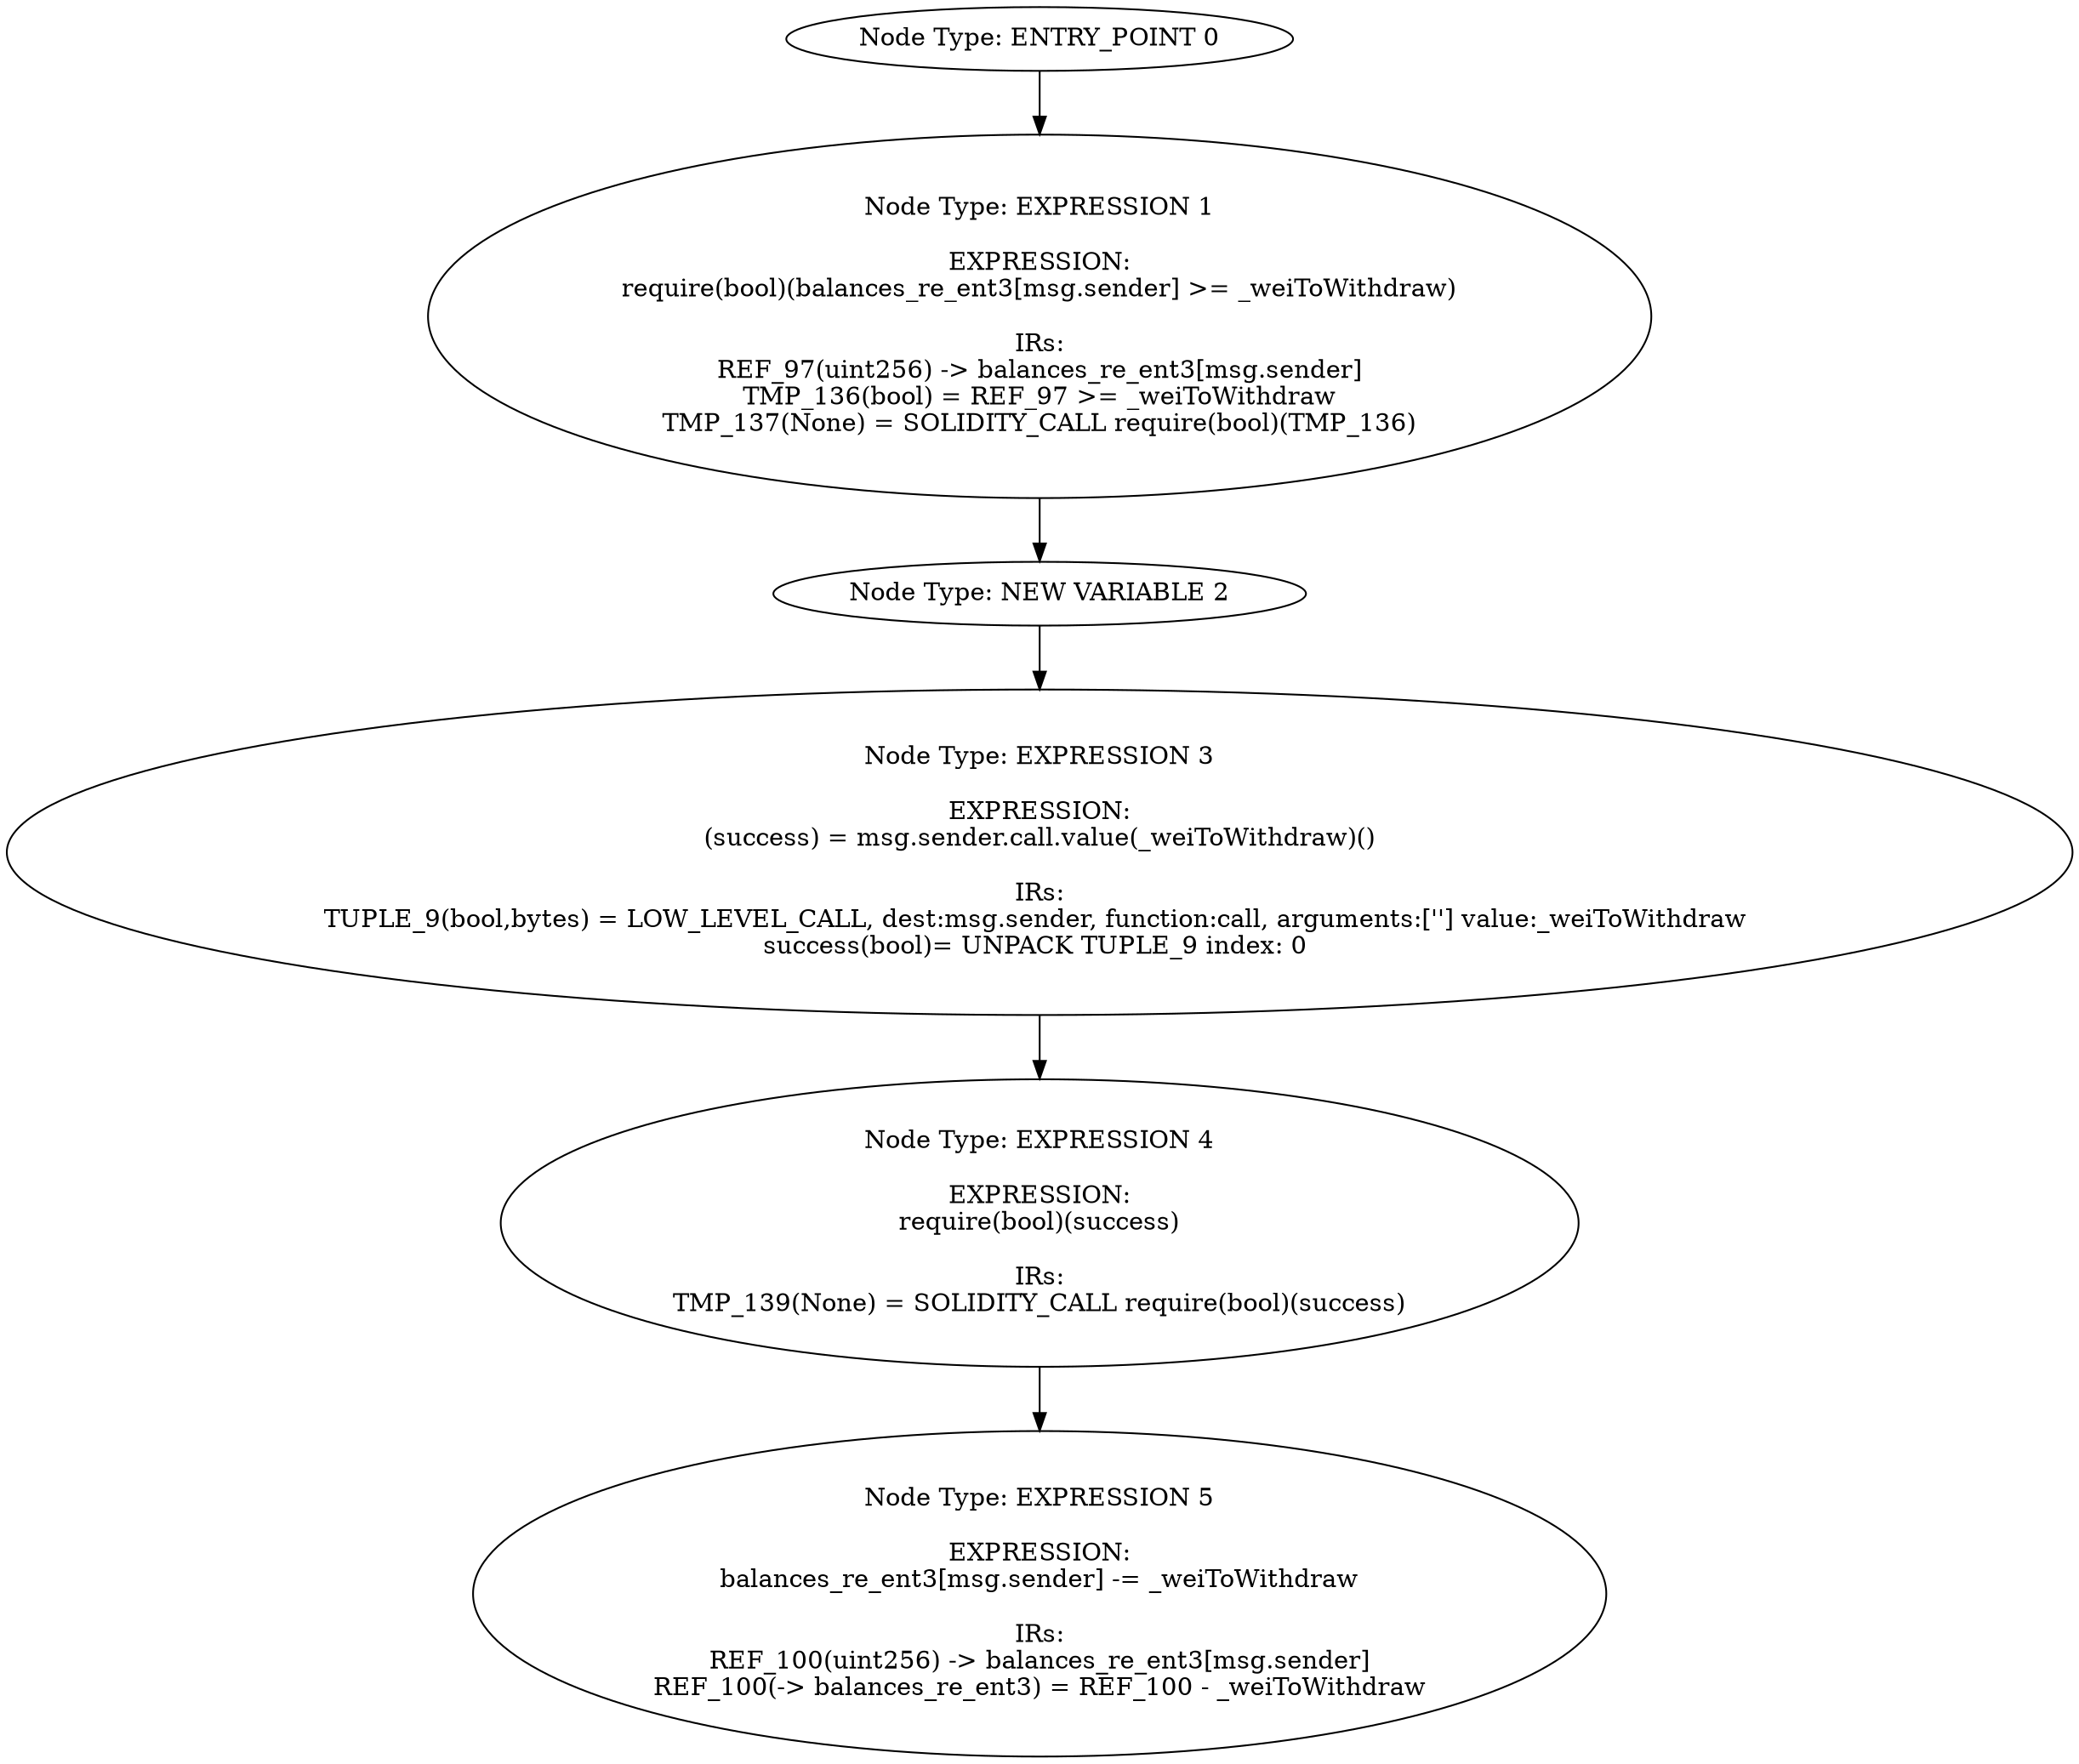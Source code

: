 digraph{
0[label="Node Type: ENTRY_POINT 0
"];
0->1;
1[label="Node Type: EXPRESSION 1

EXPRESSION:
require(bool)(balances_re_ent3[msg.sender] >= _weiToWithdraw)

IRs:
REF_97(uint256) -> balances_re_ent3[msg.sender]
TMP_136(bool) = REF_97 >= _weiToWithdraw
TMP_137(None) = SOLIDITY_CALL require(bool)(TMP_136)"];
1->2;
2[label="Node Type: NEW VARIABLE 2
"];
2->3;
3[label="Node Type: EXPRESSION 3

EXPRESSION:
(success) = msg.sender.call.value(_weiToWithdraw)()

IRs:
TUPLE_9(bool,bytes) = LOW_LEVEL_CALL, dest:msg.sender, function:call, arguments:[''] value:_weiToWithdraw 
success(bool)= UNPACK TUPLE_9 index: 0 "];
3->4;
4[label="Node Type: EXPRESSION 4

EXPRESSION:
require(bool)(success)

IRs:
TMP_139(None) = SOLIDITY_CALL require(bool)(success)"];
4->5;
5[label="Node Type: EXPRESSION 5

EXPRESSION:
balances_re_ent3[msg.sender] -= _weiToWithdraw

IRs:
REF_100(uint256) -> balances_re_ent3[msg.sender]
REF_100(-> balances_re_ent3) = REF_100 - _weiToWithdraw"];
}
